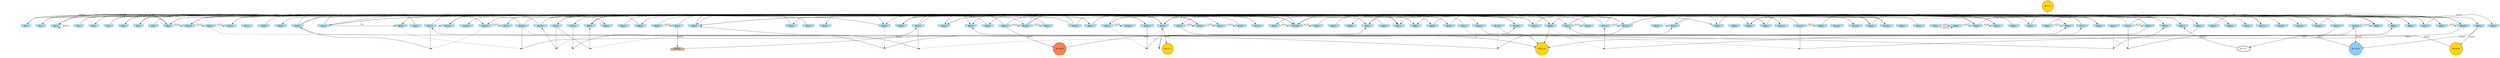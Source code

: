 digraph G {
node[shape = circle]
rankInputs [style = invisible]
rankOutputs [style = invisible]
rankInputs -> rankOutputs [color=invis]
0 [label="#0:1", style = filled, shape = invhouse, color=lightblue]
1 [label="#1:1", style = filled, shape = invhouse, color=lightblue]
2 [label="#2:1", style = filled, shape = invhouse, color=lightblue]
3 [label="#3:1", style = filled, shape = invhouse, color=lightblue]
4 [label="#4:1", style = filled, shape = invhouse, color=lightblue]
5 [label="#5:1", style = filled, shape = invhouse, color=lightblue]
6 [label="#6:1", style = filled, shape = invhouse, color=lightblue]
7 [label="#7:1", style = filled, shape = invhouse, color=lightblue]
8 [label="#8:1", style = filled, shape = invhouse, color=lightblue]
9 [label="#9:1", style = filled, shape = invhouse, color=lightblue]
10 [label="#10:1", style = filled, shape = invhouse, color=lightblue]
11 [label="#11:1", style = filled, shape = invhouse, color=lightblue]
12 [label="#12:1", style = filled, shape = invhouse, color=lightblue]
13 [label="#13:1", style = filled, shape = invhouse, color=lightblue]
14 [label="#14:1", style = filled, shape = invhouse, color=lightblue]
15 [label="#15:1", style = filled, shape = invhouse, color=lightblue]
16 [label="#16:1", style = filled, shape = invhouse, color=lightblue]
17 [label="#17:1", style = filled, shape = invhouse, color=lightblue]
18 [label="#18:1", style = filled, shape = invhouse, color=lightblue]
19 [label="#19:1", style = filled, shape = invhouse, color=lightblue]
20 [label="#20:1", style = filled, shape = invhouse, color=lightblue]
21 [label="#21:1", style = filled, shape = invhouse, color=lightblue]
22 [label="#22:1", style = filled, shape = invhouse, color=lightblue]
23 [label="#23:1", style = filled, shape = invhouse, color=lightblue]
24 [label="#24:1", style = filled, shape = invhouse, color=lightblue]
25 [label="#25:1", style = filled, shape = invhouse, color=lightblue]
26 [label="#26:1", style = filled, shape = invhouse, color=lightblue]
27 [label="#27:1", style = filled, shape = invhouse, color=lightblue]
28 [label="#28:1", style = filled, shape = invhouse, color=lightblue]
29 [label="#29:1", style = filled, shape = invhouse, color=lightblue]
30 [label="#30:1", style = filled, shape = invhouse, color=lightblue]
31 [label="#31:1", style = filled, shape = invhouse, color=lightblue]
32 [label="#32:1", style = filled, shape = invhouse, color=lightblue]
33 [label="#33:1", style = filled, shape = invhouse, color=lightblue]
34 [label="#34:1", style = filled, shape = invhouse, color=lightblue]
35 [label="#35:1", style = filled, shape = invhouse, color=lightblue]
36 [label="#36:1", style = filled, shape = invhouse, color=lightblue]
37 [label="#37:1", style = filled, shape = invhouse, color=lightblue]
38 [label="#38:1", style = filled, shape = invhouse, color=lightblue]
39 [label="#39:1", style = filled, shape = invhouse, color=lightblue]
40 [label="#40:1", style = filled, shape = invhouse, color=lightblue]
41 [label="#41:1", style = filled, shape = invhouse, color=lightblue]
42 [label="#42:1", style = filled, shape = invhouse, color=lightblue]
43 [label="#43:1", style = filled, shape = invhouse, color=lightblue]
44 [label="#44:1", style = filled, shape = invhouse, color=lightblue]
45 [label="#45:1", style = filled, shape = invhouse, color=lightblue]
46 [label="#46:1", style = filled, shape = invhouse, color=lightblue]
47 [label="#47:1", style = filled, shape = invhouse, color=lightblue]
48 [label="#48:1", style = filled, shape = invhouse, color=lightblue]
49 [label="#49:1", style = filled, shape = invhouse, color=lightblue]
50 [label="#50:1", style = filled, shape = invhouse, color=lightblue]
51 [label="#51:1", style = filled, shape = invhouse, color=lightblue]
52 [label="#52:1", style = filled, shape = invhouse, color=lightblue]
53 [label="#53:1", style = filled, shape = invhouse, color=lightblue]
54 [label="#54:1", style = filled, shape = invhouse, color=lightblue]
55 [label="#55:1", style = filled, shape = invhouse, color=lightblue]
56 [label="#56:1", style = filled, shape = invhouse, color=lightblue]
57 [label="#57:1", style = filled, shape = invhouse, color=lightblue]
58 [label="#58:1", style = filled, shape = invhouse, color=lightblue]
59 [label="#59:1", style = filled, shape = invhouse, color=lightblue]
60 [label="#60:1", style = filled, shape = invhouse, color=lightblue]
61 [label="#61:1", style = filled, shape = invhouse, color=lightblue]
62 [label="#62:1", style = filled, shape = invhouse, color=lightblue]
63 [label="#63:1", style = filled, shape = invhouse, color=lightblue]
64 [label="#64:1", style = filled, shape = invhouse, color=lightblue]
65 [label="#65:1", style = filled, shape = invhouse, color=lightblue]
66 [label="#66:1", style = filled, shape = invhouse, color=lightblue]
67 [label="#67:1", style = filled, shape = invhouse, color=lightblue]
68 [label="#68:1", style = filled, shape = invhouse, color=lightblue]
69 [label="#69:1", style = filled, shape = invhouse, color=lightblue]
70 [label="#70:1", style = filled, shape = invhouse, color=lightblue]
71 [label="#71:1", style = filled, shape = invhouse, color=lightblue]
72 [label="#72:1", style = filled, shape = invhouse, color=lightblue]
73 [label="#73:1", style = filled, shape = invhouse, color=lightblue]
74 [label="#74:1", style = filled, shape = invhouse, color=lightblue]
75 [label="#75:1", style = filled, shape = invhouse, color=lightblue]
76 [label="#76:1", style = filled, shape = invhouse, color=lightblue]
77 [label="#77:1", style = filled, shape = invhouse, color=lightblue]
78 [label="#78:1", style = filled, shape = invhouse, color=lightblue]
79 [label="#79:1", style = filled, shape = invhouse, color=lightblue]
80 [label="#80:1", style = filled, shape = invhouse, color=lightblue]
81 [label="#81:1", style = filled, shape = invhouse, color=lightblue]
82 [label="#82:1", style = filled, shape = invhouse, color=lightblue]
83 [label="#83:1", style = filled, shape = invhouse, color=lightblue]
84 [label="#84:1", style = filled, shape = invhouse, color=lightblue]
85 [label="#85:1", style = filled, shape = invhouse, color=lightblue]
86 [label="#86:1", style = filled, shape = invhouse, color=lightblue]
87 [label="#87:1", style = filled, shape = invhouse, color=lightblue]
88 [label="#88:1", style = filled, shape = invhouse, color=lightblue]
89 [label="#89:1", style = filled, shape = invhouse, color=lightblue]
90 [label="#90:1", style = filled, shape = invhouse, color=lightblue]
91 [label="#91:1", style = filled, shape = invhouse, color=lightblue]
92 [label="#92:1", style = filled, shape = invhouse, color=lightblue]
93 [label="#93:1", style = filled, shape = invhouse, color=lightblue]
94 [label="#94:1", style = filled, shape = invhouse, color=lightblue]
95 [label="#95:1", style = filled, shape = invhouse, color=lightblue]
96 [label="#96:1", style = filled, shape = invhouse, color=lightblue]
97 [label="#97:1", style = filled, shape = invhouse, color=lightblue]
98 [label="#98:1", style = filled, shape = invhouse, color=lightblue]
99 [label="#99:1", style = filled, shape = invhouse, color=lightblue]
100 [label="#100:1", style = filled, shape = invhouse, color=lightblue]
101 [label="#101:1", style = filled, shape = invhouse, color=lightblue]
102 [label="#102:1", style = filled, shape = invhouse, color=lightblue]
103 [label="#103:1", style = filled, shape = invhouse, color=lightblue]
104 [label="#104:1", style = filled, shape = invhouse, color=lightblue]
105 [label="#105:1", style = filled, shape = invhouse, color=lightblue]
106 [label="#106:1", style = filled, shape = invhouse, color=lightblue]
107 [label="#107:1", style = filled, shape = invhouse, color=lightblue]
108 [label="#108:1", style = filled, shape = invhouse, color=lightblue]
109 [label="#109:1", style = filled, shape = invhouse, color=lightblue]
110 [label="#110:1", style = filled, shape = invhouse, color=lightblue]
111 [label="#111:1", style = filled, shape = invhouse, color=lightblue]
112 [label="#112:1", style = filled, shape = invhouse, color=lightblue]
113 [label="#113:1", style = filled, shape = invhouse, color=lightblue]
114 [label="#114:1", style = filled, shape = invhouse, color=lightblue]
115 [label="#115:1", style = filled, shape = invhouse, color=lightblue]
116 [label="#116:1", style = filled, shape = invhouse, color=lightblue]
117 [label="#117:1", style = filled, shape = invhouse, color=lightblue]
118 [label="#118:1", style = filled, shape = invhouse, color=lightblue]
119 [label="#119:1", style = filled, shape = invhouse, color=lightblue]
120 [label="#120:1", style = filled, shape = invhouse, color=lightblue]
121 [label="#121:1", style = filled, shape = invhouse, color=lightblue]
122 [label="#122:1", style = filled, shape = invhouse, color=lightblue]
123 [label="#123:1", style = filled, shape = invhouse, color=lightblue]
124 [label="#124:1", style = filled, shape = invhouse, color=lightblue]
125 [label="#125:1", style = filled, shape = invhouse, color=lightblue]
126 [label="#126:1", style = filled, shape = invhouse, color=lightblue]
127 [label="#127:1", style = filled, shape = invhouse, color=lightblue]
128 [label="#128:1", style = filled, shape = house, color=tan]
129 [label="#129:7", style = filled, fillcolor = gold]
130 [label="#130:49", style = filled, fillcolor = lightskyblue]
131 [label="#131:49", style = filled, fillcolor = gold]
132 [label="#132:49", style = filled, fillcolor = gold]
133 [label="#133:1", style = filled, fillcolor = gold]
134 [label="#134:49", style = filled, fillcolor = coral]
135 [label="#135:7", shape = doubleoctagon]
28 -> 128 [label = "65535"]
84 -> 28 [label = "65535"]
100 -> 131 [label = "65535"]
39 -> 95 [label = "65535"]
137 [shape = point]
48 -> 137 [style = dashed]
65 -> 137 [dir = none]
137 -> 11
138 [shape = point]
103 -> 138 [style = dashed]
15 -> 138 [dir = none]
138 -> 20
57 -> 45 [label = "65535"]
55 -> 48 [label = "65535"]
20 -> 57 [label = "65535"]
122 -> 97 [label = "65535"]
15 -> 45 [label = "65535"]
52 -> 56 [label = "65535"]
110 -> 77 [label = "65535"]
11 -> 111 [label = "65535"]
21 -> 81 [label = "65535"]
111 -> 95 [label = "65535"]
5 -> 99 [label = "65535"]
105 -> 123 [label = "65535"]
24 -> 70 [label = "65535"]
116 -> 1 [label = "65535"]
69 -> 130 [label = "65535"]
43 -> 111 [label = "65535"]
71 -> 72 [label = "65535"]
86 -> 101 [label = "65535"]
82 -> 110 [label = "65535"]
95 -> 112 [label = "65535"]
69 -> 132 [label = "65535"]
3 -> 70 [label = "65535"]
13 -> 65 [label = "65535"]
106 -> 71 [label = "65535"]
103 -> 77 [label = "65535"]
130 -> 15 [label = "65535"]
139 [shape = point]
63 -> 139 [style = dashed]
13 -> 139 [dir = none]
139 -> 98
0 -> 59 [label = "65535"]
54 -> 83 [label = "65535"]
1 -> 89 [label = "65535"]
9 -> 123 [label = "65535"]
84 -> 73 [label = "65535"]
107 -> 36 [label = "65535"]
55 -> 108 [label = "65535"]
65 -> 29 [label = "65535"]
117 -> 55 [label = "65535"]
100 -> 14 [label = "65535"]
10 -> 34 [label = "65535"]
60 -> 92 [label = "65535"]
34 -> 111 [label = "65535"]
86 -> 119 [label = "65535"]
59 -> 61 [label = "65535"]
70 -> 71 [label = "65535"]
133 -> 85 [label = "65535"]
47 -> 9 [label = "65535"]
42 -> 97 [label = "65535"]
127 -> 6 [label = "65535"]
104 -> 4 [label = "65535"]
94 -> 118 [label = "65535"]
49 -> 76 [label = "65535"]
13 -> 117 [label = "65535"]
31 -> 0 [label = "65535"]
99 -> 44 [label = "65535"]
111 -> 38 [label = "65535"]
29 -> 127 [label = "65535"]
35 -> 27 [label = "65535"]
72 -> 36 [label = "65535"]
140 [shape = point]
41 -> 140 [style = dashed]
124 -> 140 [dir = none]
140 -> 66
74 -> 110 [label = "65535"]
111 -> 85 [label = "65535"]
141 [shape = point]
33 -> 141 [style = dashed]
20 -> 141 [dir = none]
141 -> 75
53 -> 2 [label = "65535"]
55 -> 23 [label = "65535"]
113 -> 64 [label = "65535"]
49 -> 120 [label = "65535"]
107 -> 120 [label = "65535"]
128 -> 35 [label = "65535"]
62 -> 100 [label = "65535"]
122 -> 130 [label = "65535"]
29 -> 62 [label = "65535"]
22 -> 123 [label = "65535"]
85 -> 40 [label = "65535"]
142 [shape = point]
96 -> 142 [style = dashed]
78 -> 142 [dir = none]
142 -> 105
56 -> 40 [label = "65535"]
35 -> 67 [label = "65535"]
49 -> 69 [label = "8191"]
143 [shape = point]
47 -> 143 [style = dashed]
113 -> 143 [dir = none]
143 -> 122
120 -> 97 [label = "65535"]
61 -> 93 [label = "65535"]
18 -> 106 [label = "4095"]
20 -> 54 [label = "65535"]
33 -> 16 [label = "2047"]
66 -> 110 [label = "65535"]
8 -> 66 [label = "65535"]
144 [shape = point]
23 -> 144 [style = dashed]
78 -> 144 [dir = none]
144 -> 80
127 -> 100 [label = "65535"]
3 -> 110 [label = "65535"]
38 -> 32 [label = "65535"]
63 -> 16 [label = "65535"]
16 -> 86 [label = "65535"]
105 -> 86 [label = "65535"]
52 -> 56 [label = "65535"]
0 -> 109 [label = "65535"]
132 -> 49 [label = "65535"]
64 -> 91 [label = "65535"]
145 [shape = point]
104 -> 145 [style = dashed]
68 -> 145 [dir = none]
145 -> 23
49 -> 10 [label = "65535"]
23 -> 33 [label = "65535"]
23 -> 129 [label = "8191"]
78 -> 88 [label = "65535"]
65 -> 48 [label = "65535"]
110 -> 90 [label = "65535"]
9 -> 57 [label = "65535"]
8 -> 70 [label = "2047"]
135 -> 67 [label = "65535"]
121 -> 135 [label = "255"]
146 [shape = point]
98 -> 146 [style = dashed]
35 -> 146 [dir = none]
146 -> 29
54 -> 70 [label = "65535"]
91 -> 26 [label = "2047"]
40 -> 98 [label = "65535"]
20 -> 116 [label = "65535"]
90 -> 124 [label = "65535"]
107 -> 78 [label = "65535"]
116 -> 29 [label = "65535"]
121 -> 79 [label = "511"]
9 -> 110 [label = "65535"]
21 -> 33 [label = "255"]
110 -> 42 [label = "65535"]
40 -> 57 [label = "16383"]
16 -> 116 [label = "65535"]
39 -> 134 [label = "65535"]
45 -> 7 [label = "1023"]
5 -> 49 [label = "511"]
77 -> 90 [label = "255"]
20 -> 103 [label = "65535"]
147 [shape = point]
78 -> 147 [style = dashed]
79 -> 147 [dir = none]
147 -> 94
46 -> 34 [label = "65535"]
21 -> 14 [label = "127"]
89 -> 48 [label = "1023"]
11 -> 88 [label = "65535"]
106 -> 87 [label = "31"]
123 -> 88 [label = "1"]
76 -> 74 [label = "63"]
13 -> 87 [label = "65535"]
110 -> 101 [label = "127"]
34 -> 37 [label = "255"]
61 -> 94 [label = "65535"]
6 -> 92 [label = "65535"]
9 -> 2 [label = "65535"]
51 -> 78 [label = "65535"]
23 -> 126 [label = "31"]
58 -> 30 [label = "15"]
25 -> 62 [label = "63"]
1 -> 45 [label = "65535"]
104 -> 62 [label = "15"]
113 -> 21 [label = "65535"]
91 -> 26 [label = "2047"]
60 -> 100 [label = "1023"]
7 -> 9 [label = "15"]
75 -> 103 [label = "65535"]
126 -> 23 [label = "65535"]
83 -> 80 [label = "31"]
15 -> 101 [label = "7"]
126 -> 102 [label = "31"]
28 -> 76 [label = "15"]
75 -> 24 [label = "65535"]
39 -> 106 [label = "65535"]
105 -> 99 [label = "65535"]
134 -> 45 [label = "65535"]
36 -> 112 [label = "65535"]
30 -> 21 [label = "15"]
148 [shape = point]
125 -> 148 [style = dashed]
111 -> 148 [dir = none]
148 -> 37
21 -> 115 [label = "65535"]
73 -> 80 [label = "15"]
39 -> 37 [label = "65535"]
12 -> 94 [label = "7"]
45 -> 87 [label = "65535"]
23 -> 116 [label = "1"]
106 -> 53 [label = "65535"]
94 -> 40 [label = "3"]
126 -> 29 [label = "1"]
106 -> 109 [label = "1"]
2 -> 2 [label = "65535"]
24 -> 131 [label = "1"]
11 -> 115 [label = "65535"]
48 -> 131 [label = "7"]
91 -> 19 [label = "1"]
7 -> 68 [label = "65535"]
123 -> 63 [label = "65535"]
125 -> 131 [label = "1"]
149 [shape = point]
14 -> 149 [style = dashed]
104 -> 149 [dir = none]
149 -> 92
150 [shape = point]
55 -> 150 [style = dashed]
109 -> 150 [dir = none]
150 -> 126
{
	rank = same
	rankdir = TB
	rankInputs -> 0 -> 1 -> 2 -> 3 -> 4 -> 5 -> 6 -> 7 -> 8 -> 9 -> 10 -> 11 -> 12 -> 13 -> 14 -> 15 -> 16 -> 17 -> 18 -> 19 -> 20 -> 21 -> 22 -> 23 -> 24 -> 25 -> 26 -> 27 -> 28 -> 29 -> 30 -> 31 -> 32 -> 33 -> 34 -> 35 -> 36 -> 37 -> 38 -> 39 -> 40 -> 41 -> 42 -> 43 -> 44 -> 45 -> 46 -> 47 -> 48 -> 49 -> 50 -> 51 -> 52 -> 53 -> 54 -> 55 -> 56 -> 57 -> 58 -> 59 -> 60 -> 61 -> 62 -> 63 -> 64 -> 65 -> 66 -> 67 -> 68 -> 69 -> 70 -> 71 -> 72 -> 73 -> 74 -> 75 -> 76 -> 77 -> 78 -> 79 -> 80 -> 81 -> 82 -> 83 -> 84 -> 85 -> 86 -> 87 -> 88 -> 89 -> 90 -> 91 -> 92 -> 93 -> 94 -> 95 -> 96 -> 97 -> 98 -> 99 -> 100 -> 101 -> 102 -> 103 -> 104 -> 105 -> 106 -> 107 -> 108 -> 109 -> 110 -> 111 -> 112 -> 113 -> 114 -> 115 -> 116 -> 117 -> 118 -> 119 -> 120 -> 121 -> 122 -> 123 -> 124 -> 125 -> 126 -> 127 [style = invis]
}
{
	rank = same
	rankdir = TB
	rankOutputs -> 128 [style = invis]
}
}
